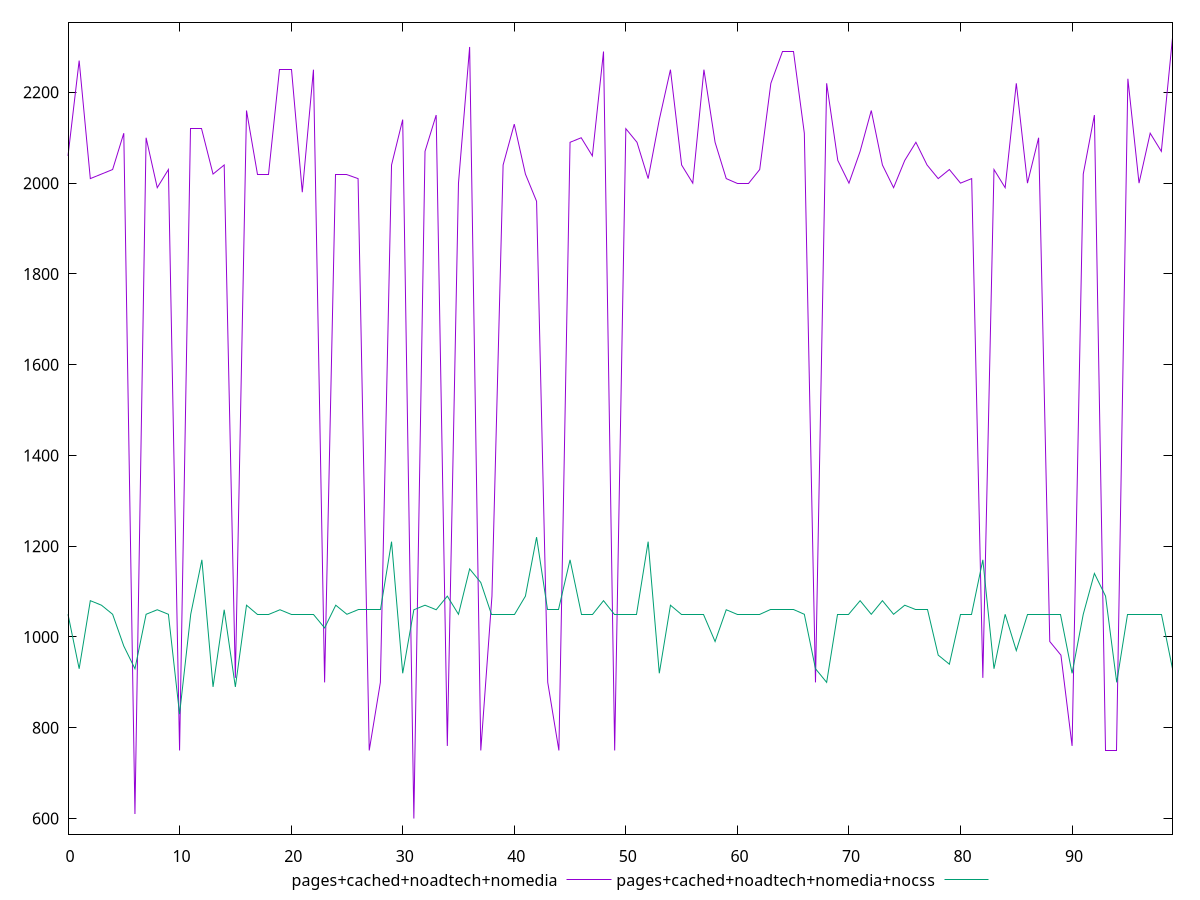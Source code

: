 reset

$pagesCachedNoadtechNomedia <<EOF
0 2060
1 2270
2 2010
3 2020
4 2030
5 2110
6 610
7 2100
8 1990
9 2030
10 750
11 2120
12 2120
13 2020
14 2040
15 910
16 2160
17 2020
18 2020
19 2250
20 2250
21 1980
22 2250
23 900
24 2020
25 2020
26 2010
27 750
28 900
29 2040
30 2140
31 600
32 2070
33 2150
34 760
35 2000
36 2300
37 750
38 1090
39 2040
40 2130
41 2020
42 1960
43 900
44 750
45 2090
46 2100
47 2060
48 2290
49 750
50 2120
51 2090
52 2010
53 2140
54 2250
55 2040
56 2000
57 2250
58 2090
59 2010
60 2000
61 2000
62 2030
63 2220
64 2290
65 2290
66 2110
67 900
68 2220
69 2050
70 2000
71 2070
72 2160
73 2040
74 1990
75 2050
76 2090
77 2040
78 2010
79 2030
80 2000
81 2010
82 910
83 2030
84 1990
85 2220
86 2000
87 2100
88 990
89 960
90 760
91 2020
92 2150
93 750
94 750
95 2230
96 2000
97 2110
98 2070
99 2320
EOF

$pagesCachedNoadtechNomediaNocss <<EOF
0 1050
1 930
2 1080
3 1070
4 1050
5 980
6 930
7 1050
8 1060
9 1050
10 830
11 1050
12 1170
13 890
14 1060
15 890
16 1070
17 1050
18 1050
19 1060
20 1050
21 1050
22 1050
23 1020
24 1070
25 1050
26 1060
27 1060
28 1060
29 1210
30 920
31 1060
32 1070
33 1060
34 1090
35 1050
36 1150
37 1120
38 1050
39 1050
40 1050
41 1090
42 1220
43 1060
44 1060
45 1170
46 1050
47 1050
48 1080
49 1050
50 1050
51 1050
52 1210
53 920
54 1070
55 1050
56 1050
57 1050
58 990
59 1060
60 1050
61 1050
62 1050
63 1060
64 1060
65 1060
66 1050
67 930
68 900
69 1050
70 1050
71 1080
72 1050
73 1080
74 1050
75 1070
76 1060
77 1060
78 960
79 940
80 1050
81 1050
82 1170
83 930
84 1050
85 970
86 1050
87 1050
88 1050
89 1050
90 920
91 1050
92 1140
93 1090
94 900
95 1050
96 1050
97 1050
98 1050
99 930
EOF

set key outside below
set xrange [0:99]
set yrange [565.6:2354.4]
set trange [565.6:2354.4]
set terminal svg size 640, 520 enhanced background rgb 'white'
set output "report_00015_2021-02-09T16-11-33.973Z/unused-javascript/comparison/line/3_vs_4.svg"

plot $pagesCachedNoadtechNomedia title "pages+cached+noadtech+nomedia" with line, \
     $pagesCachedNoadtechNomediaNocss title "pages+cached+noadtech+nomedia+nocss" with line

reset
